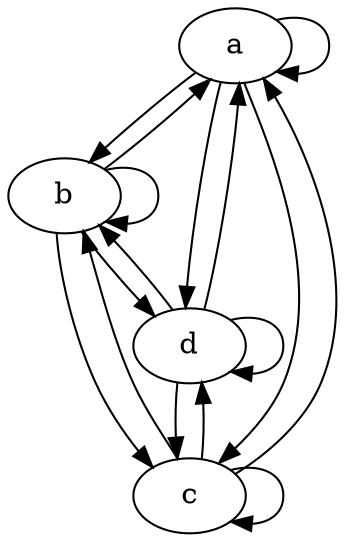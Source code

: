 digraph G {
	a;
	b;
	c;
	d;

	a->a;
	a->b;
	a->c;
	a->d;

	b->a;
	b->b;
	b->c;
	b->d;

	c->a;
	c->b;
	c->c;
	c->d;

	d->a;
	d->b;
	d->c;
	d->d;
}
